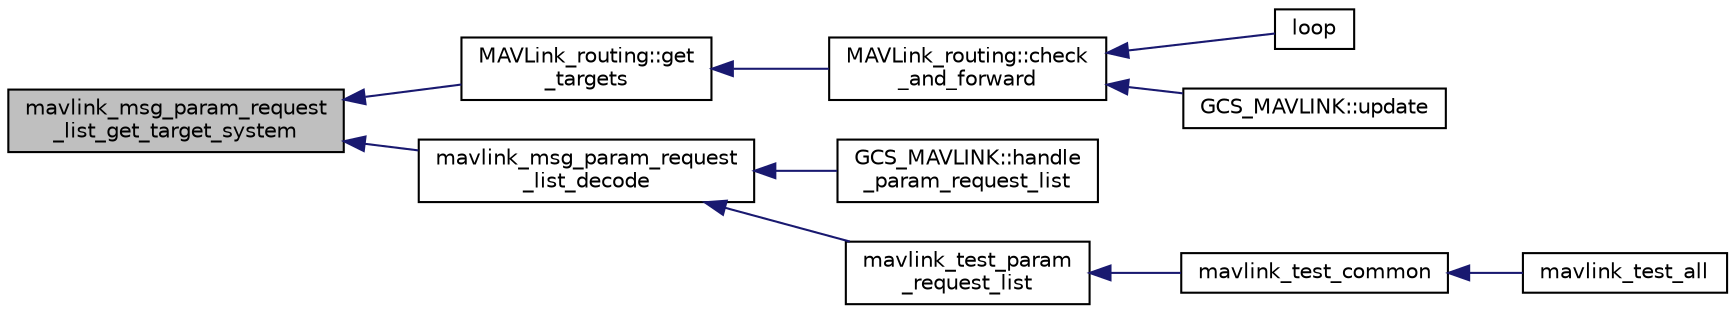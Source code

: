 digraph "mavlink_msg_param_request_list_get_target_system"
{
 // INTERACTIVE_SVG=YES
  edge [fontname="Helvetica",fontsize="10",labelfontname="Helvetica",labelfontsize="10"];
  node [fontname="Helvetica",fontsize="10",shape=record];
  rankdir="LR";
  Node1 [label="mavlink_msg_param_request\l_list_get_target_system",height=0.2,width=0.4,color="black", fillcolor="grey75", style="filled", fontcolor="black"];
  Node1 -> Node2 [dir="back",color="midnightblue",fontsize="10",style="solid",fontname="Helvetica"];
  Node2 [label="MAVLink_routing::get\l_targets",height=0.2,width=0.4,color="black", fillcolor="white", style="filled",URL="$classMAVLink__routing.html#afca07626745616e05d03caf5a0601c2f"];
  Node2 -> Node3 [dir="back",color="midnightblue",fontsize="10",style="solid",fontname="Helvetica"];
  Node3 [label="MAVLink_routing::check\l_and_forward",height=0.2,width=0.4,color="black", fillcolor="white", style="filled",URL="$classMAVLink__routing.html#a474038c8ab695c57e23fb6fec4664947"];
  Node3 -> Node4 [dir="back",color="midnightblue",fontsize="10",style="solid",fontname="Helvetica"];
  Node4 [label="loop",height=0.2,width=0.4,color="black", fillcolor="white", style="filled",URL="$routing_8cpp.html#a0b33edabd7f1c4e4a0bf32c67269be2f"];
  Node3 -> Node5 [dir="back",color="midnightblue",fontsize="10",style="solid",fontname="Helvetica"];
  Node5 [label="GCS_MAVLINK::update",height=0.2,width=0.4,color="black", fillcolor="white", style="filled",URL="$classGCS__MAVLINK.html#a289db0d1e6881d61f182e44c5ef6b09e"];
  Node1 -> Node6 [dir="back",color="midnightblue",fontsize="10",style="solid",fontname="Helvetica"];
  Node6 [label="mavlink_msg_param_request\l_list_decode",height=0.2,width=0.4,color="black", fillcolor="white", style="filled",URL="$mavlink__msg__param__request__list_8h.html#a47917a207b97dc1a2db4bddae40e1e6b",tooltip="Decode a param_request_list message into a struct. "];
  Node6 -> Node7 [dir="back",color="midnightblue",fontsize="10",style="solid",fontname="Helvetica"];
  Node7 [label="GCS_MAVLINK::handle\l_param_request_list",height=0.2,width=0.4,color="black", fillcolor="white", style="filled",URL="$classGCS__MAVLINK.html#a45f2a7f8ba45e6d161ba4d6971e3fd66"];
  Node6 -> Node8 [dir="back",color="midnightblue",fontsize="10",style="solid",fontname="Helvetica"];
  Node8 [label="mavlink_test_param\l_request_list",height=0.2,width=0.4,color="black", fillcolor="white", style="filled",URL="$common_2testsuite_8h.html#a707e336f5c6244dba46e69313883b253"];
  Node8 -> Node9 [dir="back",color="midnightblue",fontsize="10",style="solid",fontname="Helvetica"];
  Node9 [label="mavlink_test_common",height=0.2,width=0.4,color="black", fillcolor="white", style="filled",URL="$common_2testsuite_8h.html#af349432601ac003d2c80a69c100c70a4"];
  Node9 -> Node10 [dir="back",color="midnightblue",fontsize="10",style="solid",fontname="Helvetica"];
  Node10 [label="mavlink_test_all",height=0.2,width=0.4,color="black", fillcolor="white", style="filled",URL="$common_2testsuite_8h.html#a4cc77b6c343679298da5d3c2b4e48759"];
}
